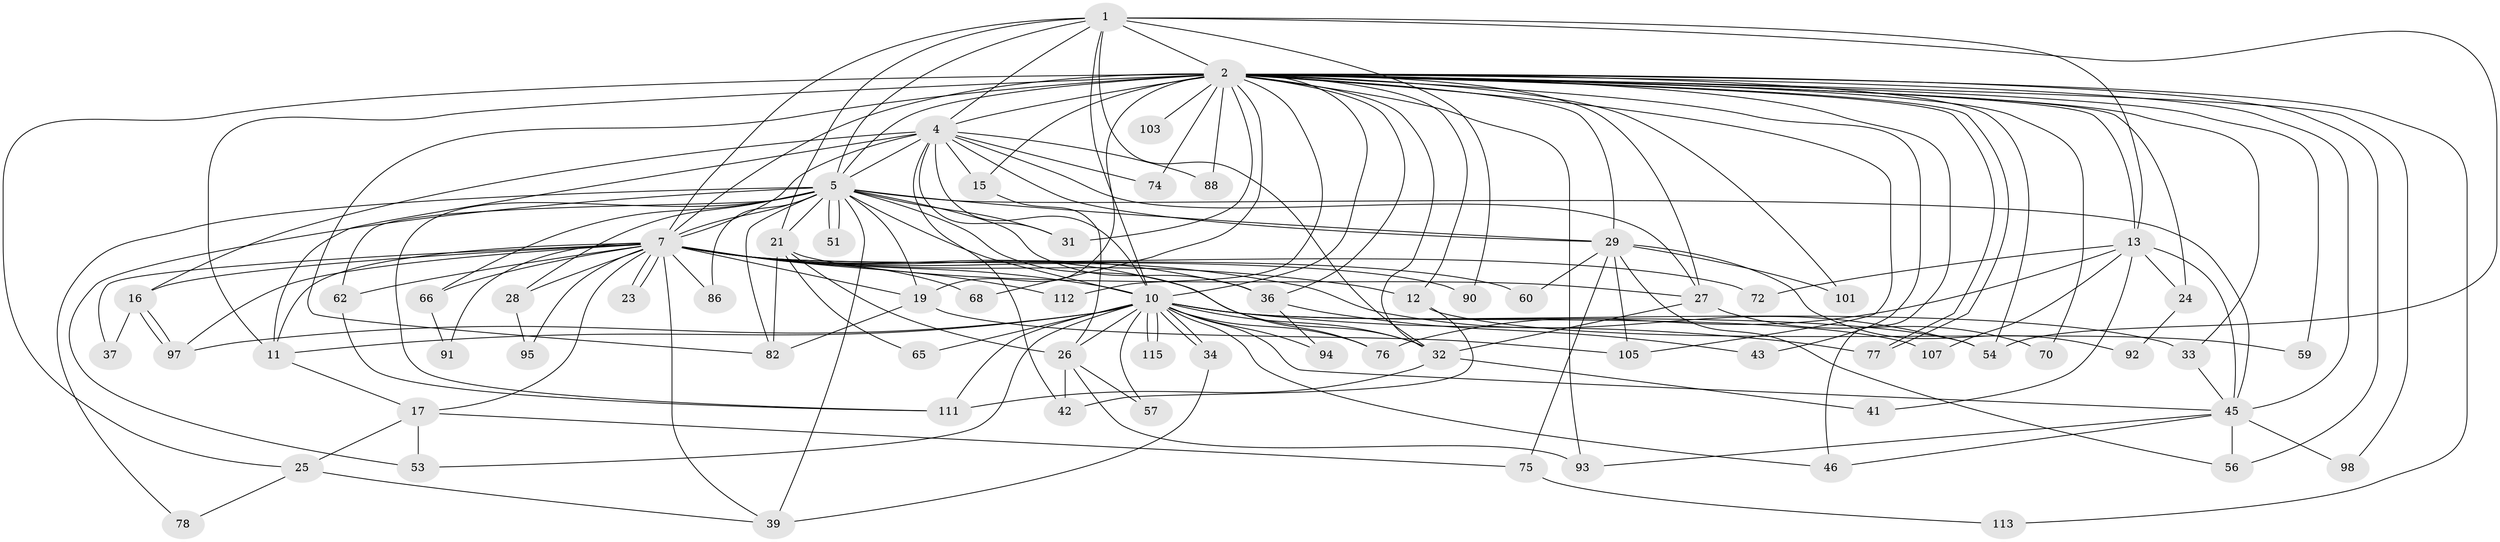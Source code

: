 // original degree distribution, {17: 0.007142857142857143, 28: 0.007142857142857143, 11: 0.007142857142857143, 22: 0.014285714285714285, 31: 0.014285714285714285, 21: 0.014285714285714285, 26: 0.007142857142857143, 6: 0.03571428571428571, 4: 0.09285714285714286, 8: 0.02142857142857143, 3: 0.24285714285714285, 5: 0.03571428571428571, 2: 0.4928571428571429, 9: 0.007142857142857143}
// Generated by graph-tools (version 1.1) at 2025/17/03/04/25 18:17:53]
// undirected, 70 vertices, 174 edges
graph export_dot {
graph [start="1"]
  node [color=gray90,style=filled];
  1;
  2 [super="+52+64+3+18+129"];
  4 [super="+110"];
  5 [super="+30+83+14+126+81+44+67+71+119+38+55"];
  7 [super="+117+8"];
  10 [super="+96+118+122+22"];
  11 [super="+108+20"];
  12;
  13;
  15;
  16;
  17;
  19;
  21;
  23;
  24;
  25;
  26;
  27 [super="+69"];
  28;
  29;
  31;
  32 [super="+40"];
  33;
  34;
  36 [super="+99"];
  37;
  39 [super="+87"];
  41;
  42 [super="+127"];
  43 [super="+123"];
  45 [super="+106+114+48+50"];
  46 [super="+140"];
  51;
  53;
  54 [super="+79"];
  56;
  57;
  59;
  60;
  62;
  65;
  66;
  68;
  70;
  72;
  74;
  75;
  76 [super="+133"];
  77 [super="+80"];
  78;
  82 [super="+139+132"];
  86;
  88 [super="+89"];
  90;
  91;
  92;
  93;
  94;
  95;
  97 [super="+100"];
  98;
  101;
  103;
  105 [super="+116"];
  107;
  111;
  112;
  113;
  115;
  1 -- 2 [weight=4];
  1 -- 4;
  1 -- 5 [weight=3];
  1 -- 7 [weight=2];
  1 -- 10;
  1 -- 13;
  1 -- 21;
  1 -- 54;
  1 -- 90;
  1 -- 32 [weight=2];
  2 -- 4 [weight=5];
  2 -- 5 [weight=7];
  2 -- 7 [weight=11];
  2 -- 10 [weight=4];
  2 -- 12;
  2 -- 15;
  2 -- 19;
  2 -- 27 [weight=2];
  2 -- 74;
  2 -- 77;
  2 -- 77;
  2 -- 54;
  2 -- 43 [weight=2];
  2 -- 36 [weight=2];
  2 -- 82;
  2 -- 88 [weight=2];
  2 -- 56;
  2 -- 45 [weight=2];
  2 -- 68;
  2 -- 70;
  2 -- 13;
  2 -- 24;
  2 -- 25;
  2 -- 93;
  2 -- 31;
  2 -- 32 [weight=2];
  2 -- 33;
  2 -- 101;
  2 -- 103 [weight=2];
  2 -- 105;
  2 -- 46 [weight=2];
  2 -- 112;
  2 -- 59;
  2 -- 113;
  2 -- 98;
  2 -- 11 [weight=2];
  2 -- 29;
  4 -- 5 [weight=2];
  4 -- 7 [weight=3];
  4 -- 10 [weight=2];
  4 -- 11;
  4 -- 15;
  4 -- 16;
  4 -- 29;
  4 -- 31;
  4 -- 42;
  4 -- 74;
  4 -- 88;
  4 -- 27;
  5 -- 7 [weight=2];
  5 -- 10 [weight=2];
  5 -- 19;
  5 -- 21;
  5 -- 28;
  5 -- 36 [weight=2];
  5 -- 51;
  5 -- 51;
  5 -- 62;
  5 -- 66;
  5 -- 111;
  5 -- 76;
  5 -- 53;
  5 -- 78;
  5 -- 31;
  5 -- 29;
  5 -- 82;
  5 -- 39;
  5 -- 86;
  5 -- 45;
  7 -- 10 [weight=4];
  7 -- 23;
  7 -- 23;
  7 -- 28;
  7 -- 66 [weight=2];
  7 -- 68;
  7 -- 86;
  7 -- 112;
  7 -- 11;
  7 -- 39;
  7 -- 19;
  7 -- 97;
  7 -- 32;
  7 -- 72;
  7 -- 12;
  7 -- 16;
  7 -- 17;
  7 -- 90;
  7 -- 91;
  7 -- 95;
  7 -- 36;
  7 -- 37;
  7 -- 54;
  7 -- 60;
  7 -- 62;
  10 -- 11;
  10 -- 33 [weight=2];
  10 -- 34;
  10 -- 34;
  10 -- 45;
  10 -- 46;
  10 -- 53;
  10 -- 57;
  10 -- 65;
  10 -- 94;
  10 -- 107;
  10 -- 115;
  10 -- 115;
  10 -- 32;
  10 -- 54;
  10 -- 111;
  10 -- 77;
  10 -- 97;
  10 -- 26;
  10 -- 76;
  11 -- 17;
  12 -- 59;
  12 -- 42;
  13 -- 24;
  13 -- 41;
  13 -- 72;
  13 -- 76;
  13 -- 107;
  13 -- 45;
  15 -- 26;
  16 -- 37;
  16 -- 97;
  16 -- 97;
  17 -- 25;
  17 -- 53;
  17 -- 75;
  19 -- 82;
  19 -- 105;
  21 -- 26;
  21 -- 27;
  21 -- 65;
  21 -- 82;
  24 -- 92;
  25 -- 39;
  25 -- 78;
  26 -- 42;
  26 -- 57;
  26 -- 93;
  27 -- 32 [weight=2];
  27 -- 70;
  28 -- 95;
  29 -- 56;
  29 -- 60;
  29 -- 75;
  29 -- 92;
  29 -- 101;
  29 -- 105;
  32 -- 41;
  32 -- 111;
  33 -- 45;
  34 -- 39;
  36 -- 43;
  36 -- 94;
  45 -- 98;
  45 -- 93;
  45 -- 46;
  45 -- 56;
  62 -- 111;
  66 -- 91;
  75 -- 113;
}
